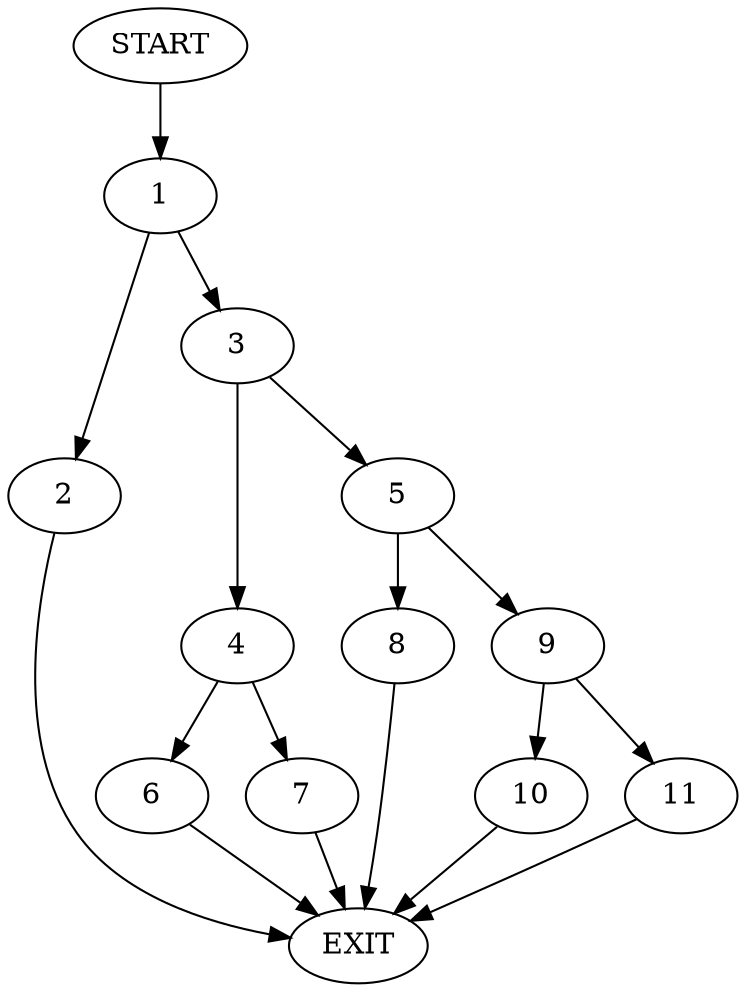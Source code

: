 digraph {
0 [label="START"]
12 [label="EXIT"]
0 -> 1
1 -> 2
1 -> 3
2 -> 12
3 -> 4
3 -> 5
4 -> 6
4 -> 7
5 -> 8
5 -> 9
8 -> 12
9 -> 10
9 -> 11
11 -> 12
10 -> 12
7 -> 12
6 -> 12
}
